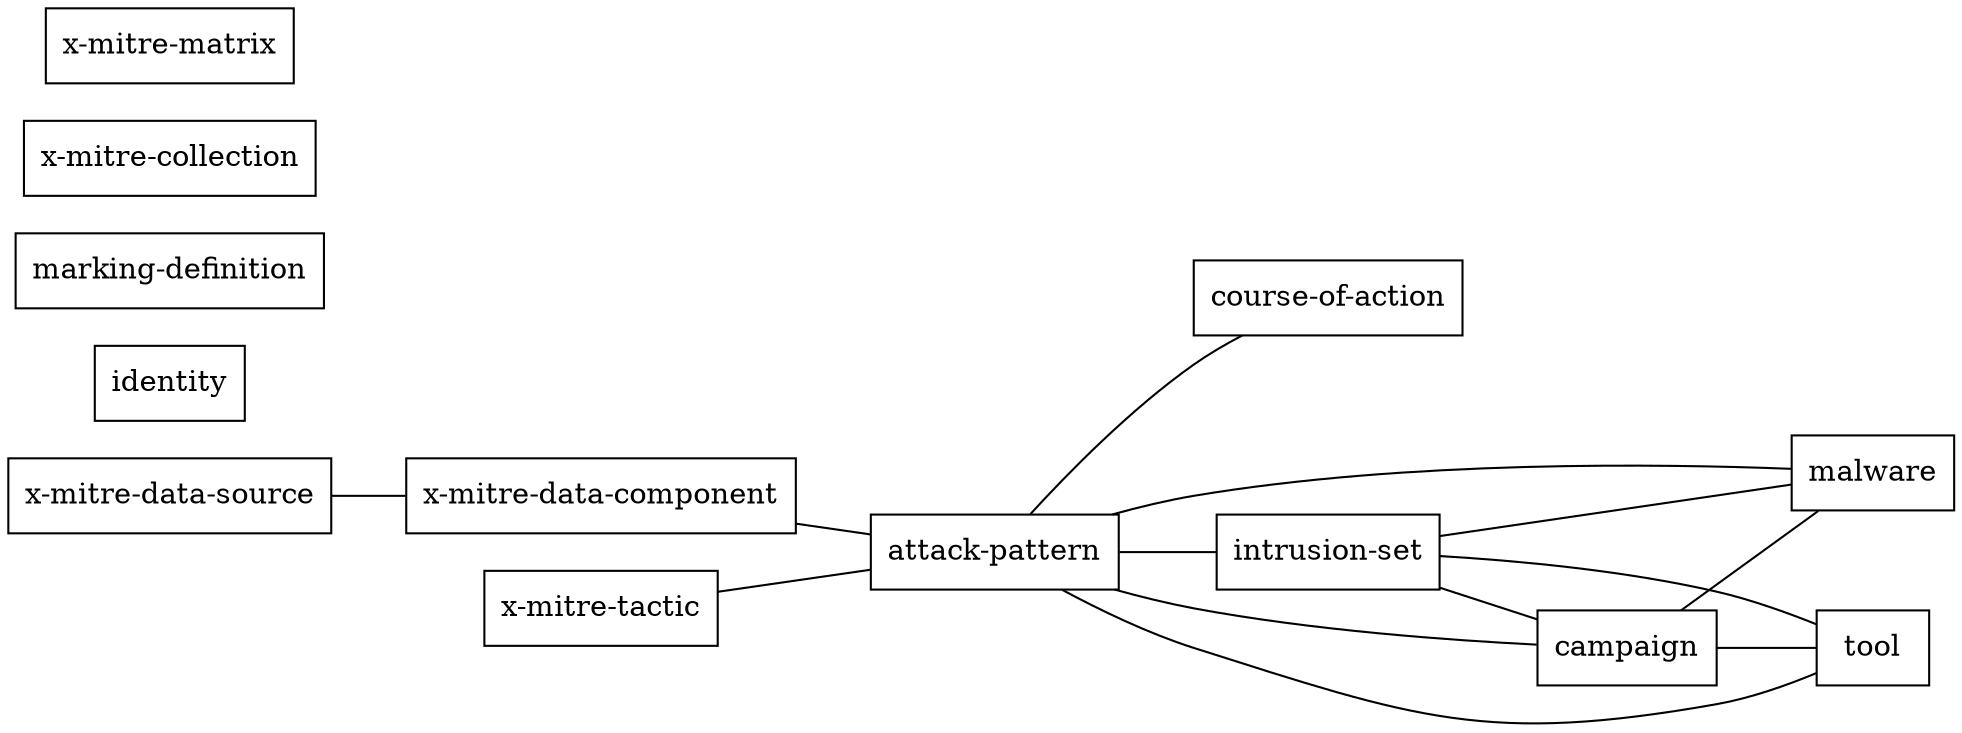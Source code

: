 digraph G {
    rankdir=LR;
    node [shape=box];
    edge [dir=none];

    attack_pattern [label="attack-pattern"];
    course_of_action [label="course-of-action"];
    identity;
    intrusion_set [label="intrusion-set"];
    malware;
    marking_definition [label="marking-definition"];
    tool;
    x_mitre_collection [label="x-mitre-collection"];
    x_mitre_data_component [label="x-mitre-data-component"];
    x_mitre_data_source [label="x-mitre-data-source"];
    x_mitre_matrix [label="x-mitre-matrix"];
    x_mitre_tactic [label="x-mitre-tactic"];
    campaign;

    attack_pattern -> campaign;
    attack_pattern -> course_of_action;
    attack_pattern -> intrusion_set;
    attack_pattern -> malware;
    attack_pattern -> tool;
    campaign -> malware;
    campaign -> tool;
    intrusion_set -> campaign;
    intrusion_set -> malware;
    intrusion_set -> tool;
    x_mitre_tactic -> attack_pattern;
    x_mitre_data_source -> x_mitre_data_component;
    x_mitre_data_component -> attack_pattern;
}
